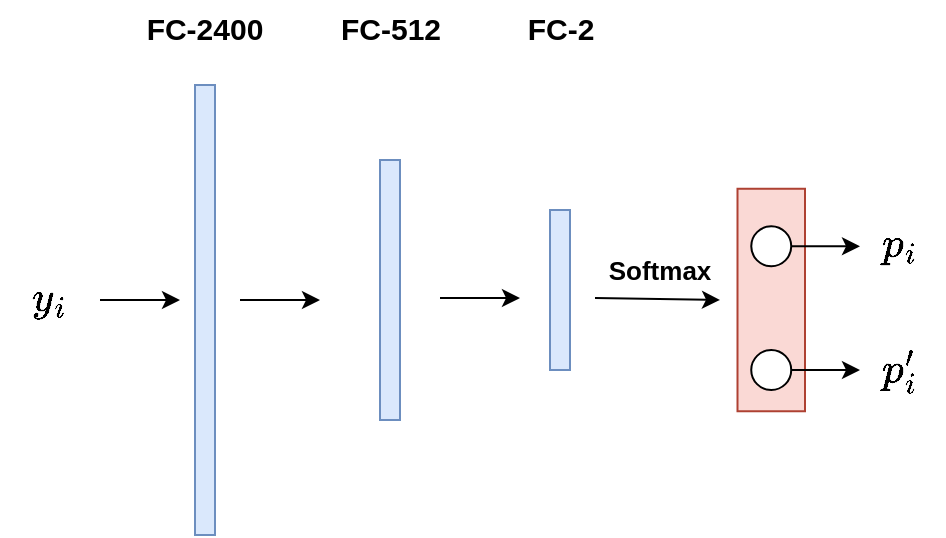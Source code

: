 <mxfile version="12.9.6" type="device"><diagram id="9R0_AsE3DrdRPLOaQfCp" name="Page-1"><mxGraphModel dx="1038" dy="549" grid="1" gridSize="10" guides="1" tooltips="1" connect="1" arrows="1" fold="1" page="1" pageScale="1" pageWidth="850" pageHeight="1100" math="1" shadow="0"><root><mxCell id="0"/><mxCell id="1" parent="0"/><mxCell id="4uVCoHpBFdwZVQHCSWHG-1" value="" style="rounded=0;whiteSpace=wrap;html=1;rotation=-90;fillColor=#dae8fc;strokeColor=#6c8ebf;" vertex="1" parent="1"><mxGeometry x="180" y="260" width="225" height="10" as="geometry"/></mxCell><mxCell id="4uVCoHpBFdwZVQHCSWHG-3" value="" style="rounded=0;whiteSpace=wrap;html=1;rotation=-90;fillColor=#dae8fc;strokeColor=#6c8ebf;" vertex="1" parent="1"><mxGeometry x="320" y="250" width="130" height="10" as="geometry"/></mxCell><mxCell id="4uVCoHpBFdwZVQHCSWHG-5" value="" style="rounded=0;whiteSpace=wrap;html=1;rotation=-90;fillColor=#dae8fc;strokeColor=#6c8ebf;" vertex="1" parent="1"><mxGeometry x="430" y="250" width="80" height="10" as="geometry"/></mxCell><mxCell id="4uVCoHpBFdwZVQHCSWHG-6" value="" style="endArrow=classic;html=1;" edge="1" parent="1"><mxGeometry width="50" height="50" relative="1" as="geometry"><mxPoint x="310" y="260" as="sourcePoint"/><mxPoint x="350" y="260" as="targetPoint"/></mxGeometry></mxCell><mxCell id="4uVCoHpBFdwZVQHCSWHG-8" value="" style="endArrow=classic;html=1;" edge="1" parent="1"><mxGeometry width="50" height="50" relative="1" as="geometry"><mxPoint x="410" y="259" as="sourcePoint"/><mxPoint x="450" y="259" as="targetPoint"/></mxGeometry></mxCell><mxCell id="4uVCoHpBFdwZVQHCSWHG-13" value="FC-2400" style="text;html=1;strokeColor=none;fillColor=none;align=center;verticalAlign=middle;whiteSpace=wrap;rounded=0;fontStyle=1;fontSize=15;" vertex="1" parent="1"><mxGeometry x="235" y="110" width="115" height="27.5" as="geometry"/></mxCell><mxCell id="4uVCoHpBFdwZVQHCSWHG-15" value="FC-512" style="text;html=1;strokeColor=none;fillColor=none;align=center;verticalAlign=middle;whiteSpace=wrap;rounded=0;fontStyle=1;fontSize=15;" vertex="1" parent="1"><mxGeometry x="327.5" y="110" width="115" height="27.5" as="geometry"/></mxCell><mxCell id="4uVCoHpBFdwZVQHCSWHG-16" value="FC-2" style="text;html=1;strokeColor=none;fillColor=none;align=center;verticalAlign=middle;whiteSpace=wrap;rounded=0;fontStyle=1;fontSize=15;" vertex="1" parent="1"><mxGeometry x="412.5" y="110" width="115" height="27.5" as="geometry"/></mxCell><mxCell id="4uVCoHpBFdwZVQHCSWHG-20" value="" style="endArrow=classic;html=1;fontSize=15;" edge="1" parent="1"><mxGeometry width="50" height="50" relative="1" as="geometry"><mxPoint x="487.5" y="259" as="sourcePoint"/><mxPoint x="550" y="260" as="targetPoint"/></mxGeometry></mxCell><mxCell id="4uVCoHpBFdwZVQHCSWHG-23" value="\(p_i\)" style="text;html=1;strokeColor=none;fillColor=none;align=center;verticalAlign=middle;whiteSpace=wrap;rounded=0;fontSize=18;" vertex="1" parent="1"><mxGeometry x="620" y="223.13" width="40" height="20" as="geometry"/></mxCell><mxCell id="4uVCoHpBFdwZVQHCSWHG-24" value="\(p'_i\)" style="text;html=1;strokeColor=none;fillColor=none;align=center;verticalAlign=middle;whiteSpace=wrap;rounded=0;fontSize=18;" vertex="1" parent="1"><mxGeometry x="620" y="285" width="40" height="20" as="geometry"/></mxCell><mxCell id="4uVCoHpBFdwZVQHCSWHG-25" value="&lt;b style=&quot;font-size: 18px;&quot;&gt;\(y_i\)&lt;/b&gt;" style="text;html=1;strokeColor=none;fillColor=none;align=center;verticalAlign=middle;whiteSpace=wrap;rounded=0;fontSize=18;" vertex="1" parent="1"><mxGeometry x="190" y="247.5" width="50" height="25" as="geometry"/></mxCell><mxCell id="4uVCoHpBFdwZVQHCSWHG-26" value="" style="endArrow=classic;html=1;fontSize=18;exitX=1;exitY=0.5;exitDx=0;exitDy=0;" edge="1" parent="1" source="4uVCoHpBFdwZVQHCSWHG-25"><mxGeometry width="50" height="50" relative="1" as="geometry"><mxPoint x="230" y="290" as="sourcePoint"/><mxPoint x="280" y="260" as="targetPoint"/></mxGeometry></mxCell><mxCell id="4uVCoHpBFdwZVQHCSWHG-27" value="" style="rounded=0;whiteSpace=wrap;html=1;fontSize=24;rotation=-90;fillColor=#fad9d5;strokeColor=#ae4132;" vertex="1" parent="1"><mxGeometry x="520" y="243.13" width="111.25" height="33.75" as="geometry"/></mxCell><mxCell id="4uVCoHpBFdwZVQHCSWHG-28" value="Softmax" style="text;html=1;strokeColor=none;fillColor=none;align=center;verticalAlign=middle;whiteSpace=wrap;rounded=0;fontSize=13;fontStyle=1" vertex="1" parent="1"><mxGeometry x="500" y="235" width="40" height="20" as="geometry"/></mxCell><mxCell id="4uVCoHpBFdwZVQHCSWHG-34" style="edgeStyle=orthogonalEdgeStyle;rounded=0;orthogonalLoop=1;jettySize=auto;html=1;exitX=1;exitY=0.5;exitDx=0;exitDy=0;entryX=0;entryY=0.5;entryDx=0;entryDy=0;fontSize=13;" edge="1" parent="1" source="4uVCoHpBFdwZVQHCSWHG-29" target="4uVCoHpBFdwZVQHCSWHG-23"><mxGeometry relative="1" as="geometry"/></mxCell><mxCell id="4uVCoHpBFdwZVQHCSWHG-29" value="" style="ellipse;whiteSpace=wrap;html=1;aspect=fixed;fontSize=13;" vertex="1" parent="1"><mxGeometry x="565.63" y="223.13" width="20" height="20" as="geometry"/></mxCell><mxCell id="4uVCoHpBFdwZVQHCSWHG-35" style="edgeStyle=orthogonalEdgeStyle;rounded=0;orthogonalLoop=1;jettySize=auto;html=1;exitX=1;exitY=0.5;exitDx=0;exitDy=0;entryX=0;entryY=0.5;entryDx=0;entryDy=0;fontSize=13;" edge="1" parent="1" source="4uVCoHpBFdwZVQHCSWHG-30" target="4uVCoHpBFdwZVQHCSWHG-24"><mxGeometry relative="1" as="geometry"/></mxCell><mxCell id="4uVCoHpBFdwZVQHCSWHG-30" value="" style="ellipse;whiteSpace=wrap;html=1;aspect=fixed;fontSize=13;" vertex="1" parent="1"><mxGeometry x="565.62" y="285" width="20" height="20" as="geometry"/></mxCell></root></mxGraphModel></diagram></mxfile>